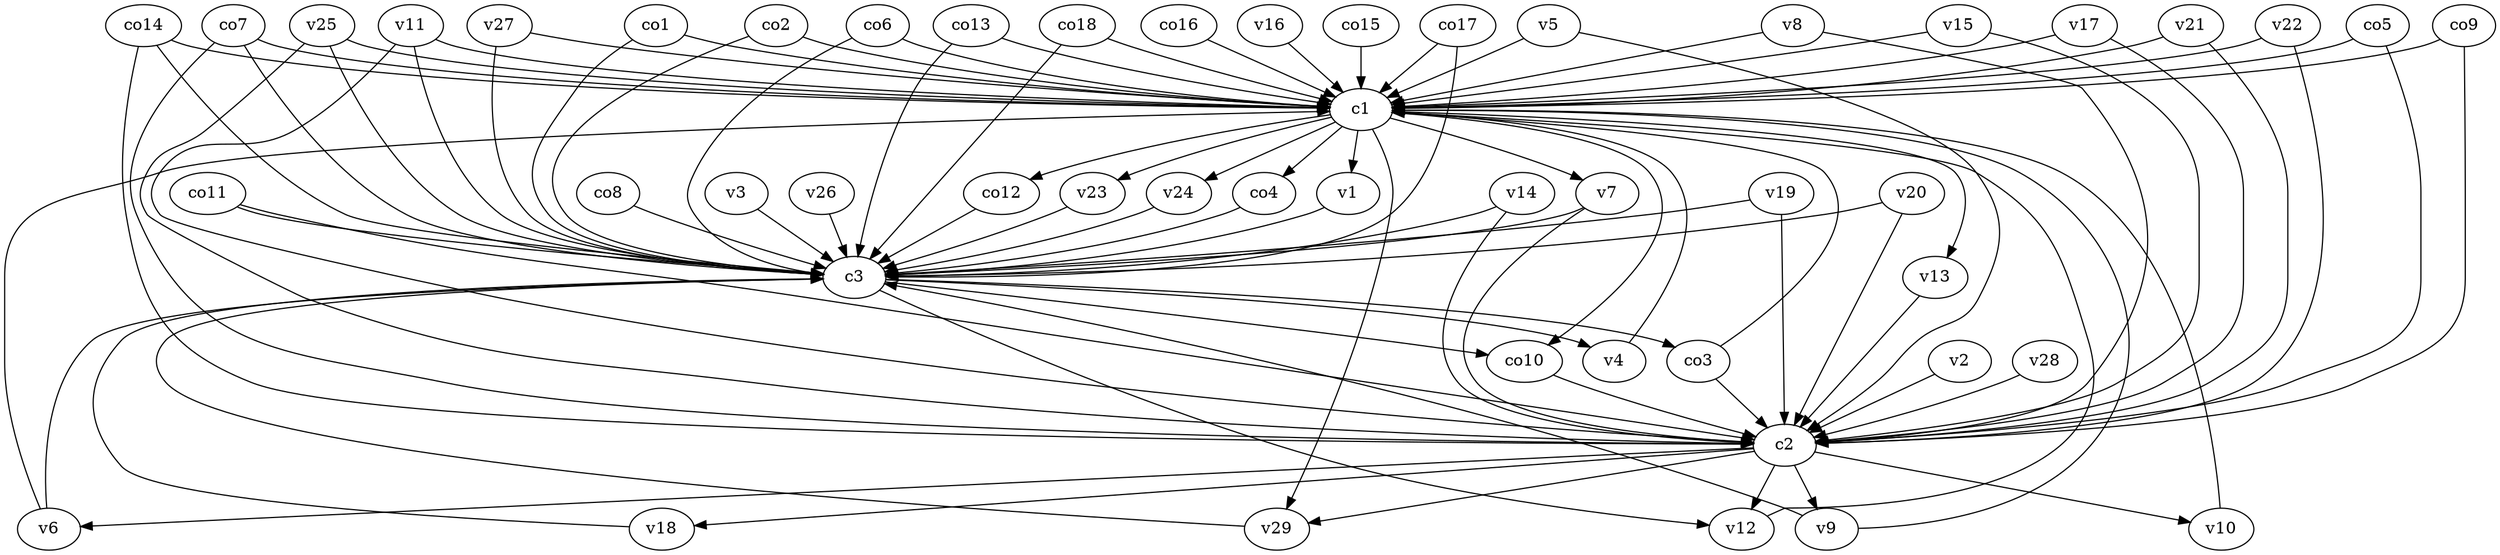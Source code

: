 strict digraph  {
c1;
c2;
c3;
v1;
v2;
v3;
v4;
v5;
v6;
v7;
v8;
v9;
v10;
v11;
v12;
v13;
v14;
v15;
v16;
v17;
v18;
v19;
v20;
v21;
v22;
v23;
v24;
v25;
v26;
v27;
v28;
v29;
co1;
co2;
co3;
co4;
co5;
co6;
co7;
co8;
co9;
co10;
co11;
co12;
co13;
co14;
co15;
co16;
co17;
co18;
c1 -> v29  [weight=1];
c1 -> v24  [weight=1];
c1 -> v1  [weight=1];
c1 -> co4  [weight=1];
c1 -> v7  [weight=1];
c1 -> v23  [weight=1];
c1 -> co12  [weight=1];
c1 -> co10  [weight=1];
c1 -> v13  [weight=1];
c2 -> v6  [weight=1];
c2 -> v18  [weight=1];
c2 -> v10  [weight=1];
c2 -> v12  [weight=1];
c2 -> v29  [weight=1];
c2 -> v9  [weight=1];
c3 -> co3  [weight=1];
c3 -> v4  [weight=1];
c3 -> v12  [weight=1];
c3 -> co10  [weight=1];
v1 -> c3  [weight=1];
v2 -> c2  [weight=1];
v3 -> c3  [weight=1];
v4 -> c1  [weight=1];
v5 -> c2  [weight=1];
v5 -> c1  [weight=1];
v6 -> c3  [weight=1];
v6 -> c1  [weight=1];
v7 -> c2  [weight=1];
v7 -> c3  [weight=1];
v8 -> c1  [weight=1];
v8 -> c2  [weight=1];
v9 -> c3  [weight=1];
v9 -> c1  [weight=1];
v10 -> c1  [weight=1];
v11 -> c1  [weight=1];
v11 -> c2  [weight=1];
v11 -> c3  [weight=1];
v12 -> c1  [weight=1];
v13 -> c2  [weight=1];
v14 -> c2  [weight=1];
v14 -> c3  [weight=1];
v15 -> c2  [weight=1];
v15 -> c1  [weight=1];
v16 -> c1  [weight=1];
v17 -> c2  [weight=1];
v17 -> c1  [weight=1];
v18 -> c3  [weight=1];
v19 -> c3  [weight=1];
v19 -> c2  [weight=1];
v20 -> c3  [weight=1];
v20 -> c2  [weight=1];
v21 -> c2  [weight=1];
v21 -> c1  [weight=1];
v22 -> c2  [weight=1];
v22 -> c1  [weight=1];
v23 -> c3  [weight=1];
v24 -> c3  [weight=1];
v25 -> c2  [weight=1];
v25 -> c3  [weight=1];
v25 -> c1  [weight=1];
v26 -> c3  [weight=1];
v27 -> c3  [weight=1];
v27 -> c1  [weight=1];
v28 -> c2  [weight=1];
v29 -> c3  [weight=1];
co1 -> c3  [weight=1];
co1 -> c1  [weight=1];
co2 -> c1  [weight=1];
co2 -> c3  [weight=1];
co3 -> c2  [weight=1];
co3 -> c1  [weight=1];
co4 -> c3  [weight=1];
co5 -> c2  [weight=1];
co5 -> c1  [weight=1];
co6 -> c3  [weight=1];
co6 -> c1  [weight=1];
co7 -> c2  [weight=1];
co7 -> c1  [weight=1];
co7 -> c3  [weight=1];
co8 -> c3  [weight=1];
co9 -> c1  [weight=1];
co9 -> c2  [weight=1];
co10 -> c2  [weight=1];
co11 -> c3  [weight=1];
co11 -> c2  [weight=1];
co12 -> c3  [weight=1];
co13 -> c1  [weight=1];
co13 -> c3  [weight=1];
co14 -> c1  [weight=1];
co14 -> c2  [weight=1];
co14 -> c3  [weight=1];
co15 -> c1  [weight=1];
co16 -> c1  [weight=1];
co17 -> c3  [weight=1];
co17 -> c1  [weight=1];
co18 -> c1  [weight=1];
co18 -> c3  [weight=1];
}
